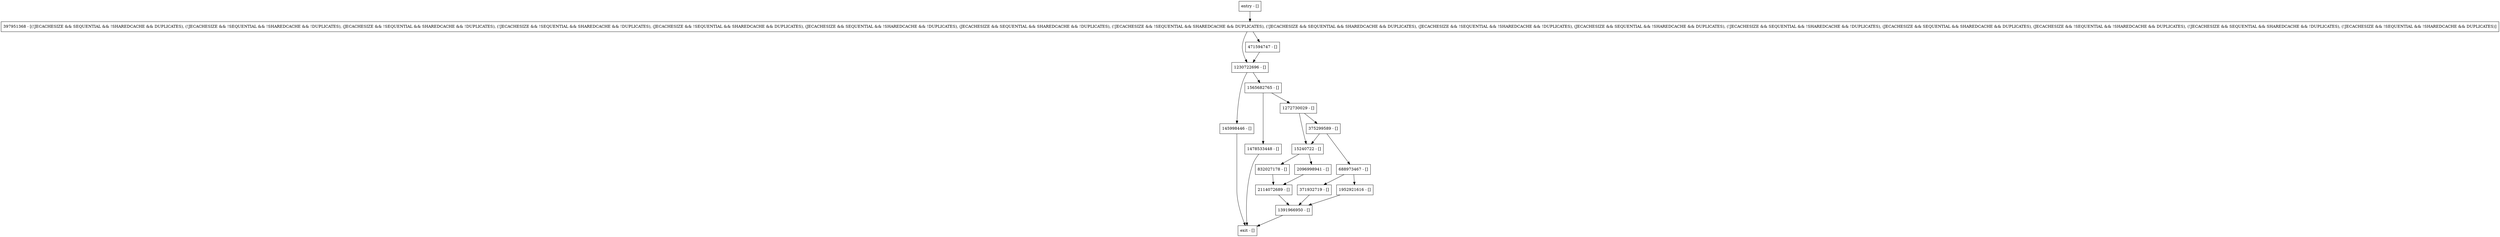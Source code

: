 digraph releaseAndFindNotifyTargetsInternal {
node [shape=record];
15240722 [label="15240722 - []"];
688973467 [label="688973467 - []"];
375299589 [label="375299589 - []"];
371932719 [label="371932719 - []"];
1478533448 [label="1478533448 - []"];
1391966950 [label="1391966950 - []"];
397951368 [label="397951368 - [(!JECACHESIZE && SEQUENTIAL && !SHAREDCACHE && DUPLICATES), (!JECACHESIZE && !SEQUENTIAL && !SHAREDCACHE && !DUPLICATES), (JECACHESIZE && !SEQUENTIAL && SHAREDCACHE && !DUPLICATES), (!JECACHESIZE && !SEQUENTIAL && SHAREDCACHE && !DUPLICATES), (JECACHESIZE && !SEQUENTIAL && SHAREDCACHE && DUPLICATES), (JECACHESIZE && SEQUENTIAL && !SHAREDCACHE && !DUPLICATES), (JECACHESIZE && SEQUENTIAL && SHAREDCACHE && !DUPLICATES), (!JECACHESIZE && !SEQUENTIAL && SHAREDCACHE && DUPLICATES), (!JECACHESIZE && SEQUENTIAL && SHAREDCACHE && DUPLICATES), (JECACHESIZE && !SEQUENTIAL && !SHAREDCACHE && !DUPLICATES), (JECACHESIZE && SEQUENTIAL && !SHAREDCACHE && DUPLICATES), (!JECACHESIZE && SEQUENTIAL && !SHAREDCACHE && !DUPLICATES), (JECACHESIZE && SEQUENTIAL && SHAREDCACHE && DUPLICATES), (JECACHESIZE && !SEQUENTIAL && !SHAREDCACHE && DUPLICATES), (!JECACHESIZE && SEQUENTIAL && SHAREDCACHE && !DUPLICATES), (!JECACHESIZE && !SEQUENTIAL && !SHAREDCACHE && DUPLICATES)]"];
entry [label="entry - []"];
exit [label="exit - []"];
145998446 [label="145998446 - []"];
1952921616 [label="1952921616 - []"];
2114072689 [label="2114072689 - []"];
832027178 [label="832027178 - []"];
1272730029 [label="1272730029 - []"];
2096998941 [label="2096998941 - []"];
1230722696 [label="1230722696 - []"];
1565682765 [label="1565682765 - []"];
471594747 [label="471594747 - []"];
entry;
exit;
15240722 -> 832027178;
15240722 -> 2096998941;
688973467 -> 1952921616;
688973467 -> 371932719;
375299589 -> 15240722;
375299589 -> 688973467;
371932719 -> 1391966950;
1478533448 -> exit;
1391966950 -> exit;
397951368 -> 1230722696;
397951368 -> 471594747;
entry -> 397951368;
145998446 -> exit;
1952921616 -> 1391966950;
2114072689 -> 1391966950;
832027178 -> 2114072689;
1272730029 -> 15240722;
1272730029 -> 375299589;
2096998941 -> 2114072689;
1230722696 -> 145998446;
1230722696 -> 1565682765;
1565682765 -> 1272730029;
1565682765 -> 1478533448;
471594747 -> 1230722696;
}
